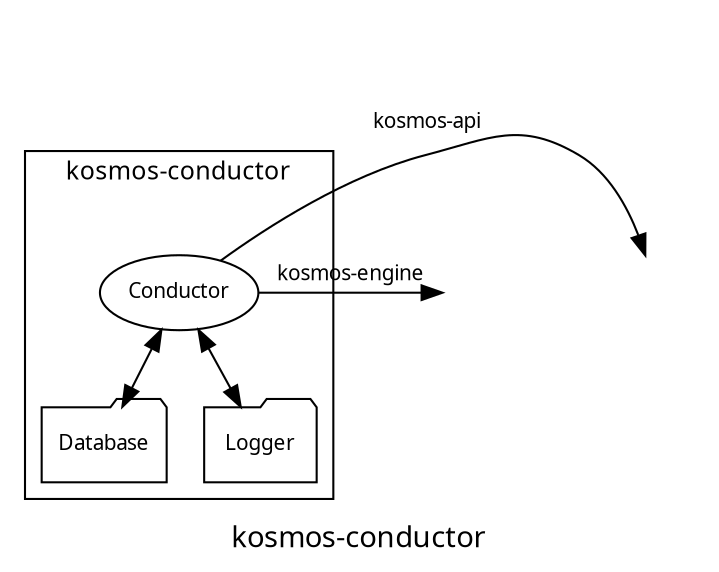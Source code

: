 digraph "Kosmos"{
    rankdir=TB
    node [ fontname="sans-serif"fontsize=10 ];
    edge [ fontname="sans-serif"fontsize=10 ];
    label="kosmos-conductor";
    overlap="ortho";
    fontname="sans-serif"
    newrank=true

    subgraph cluster_conductor_service {
        fontname="sans-serif"
        label="kosmos-conductor";
        fontsize=12

        Conductor[label="Conductor"];
        Database[label="Database", shape="folder"];
        Logger[label="Logger", shape="folder"];
    }

    { rank=same; "Conductor" "Engine" "WSGI" }

    WSGI [style="invisible"]
    Engine [style="invisible"]

    Conductor -> WSGI [label="kosmos-api"];

    Conductor -> Database [dir="both"];
    Conductor -> Logger [dir="both"];

    Conductor -> Engine [label="kosmos-engine"];



}